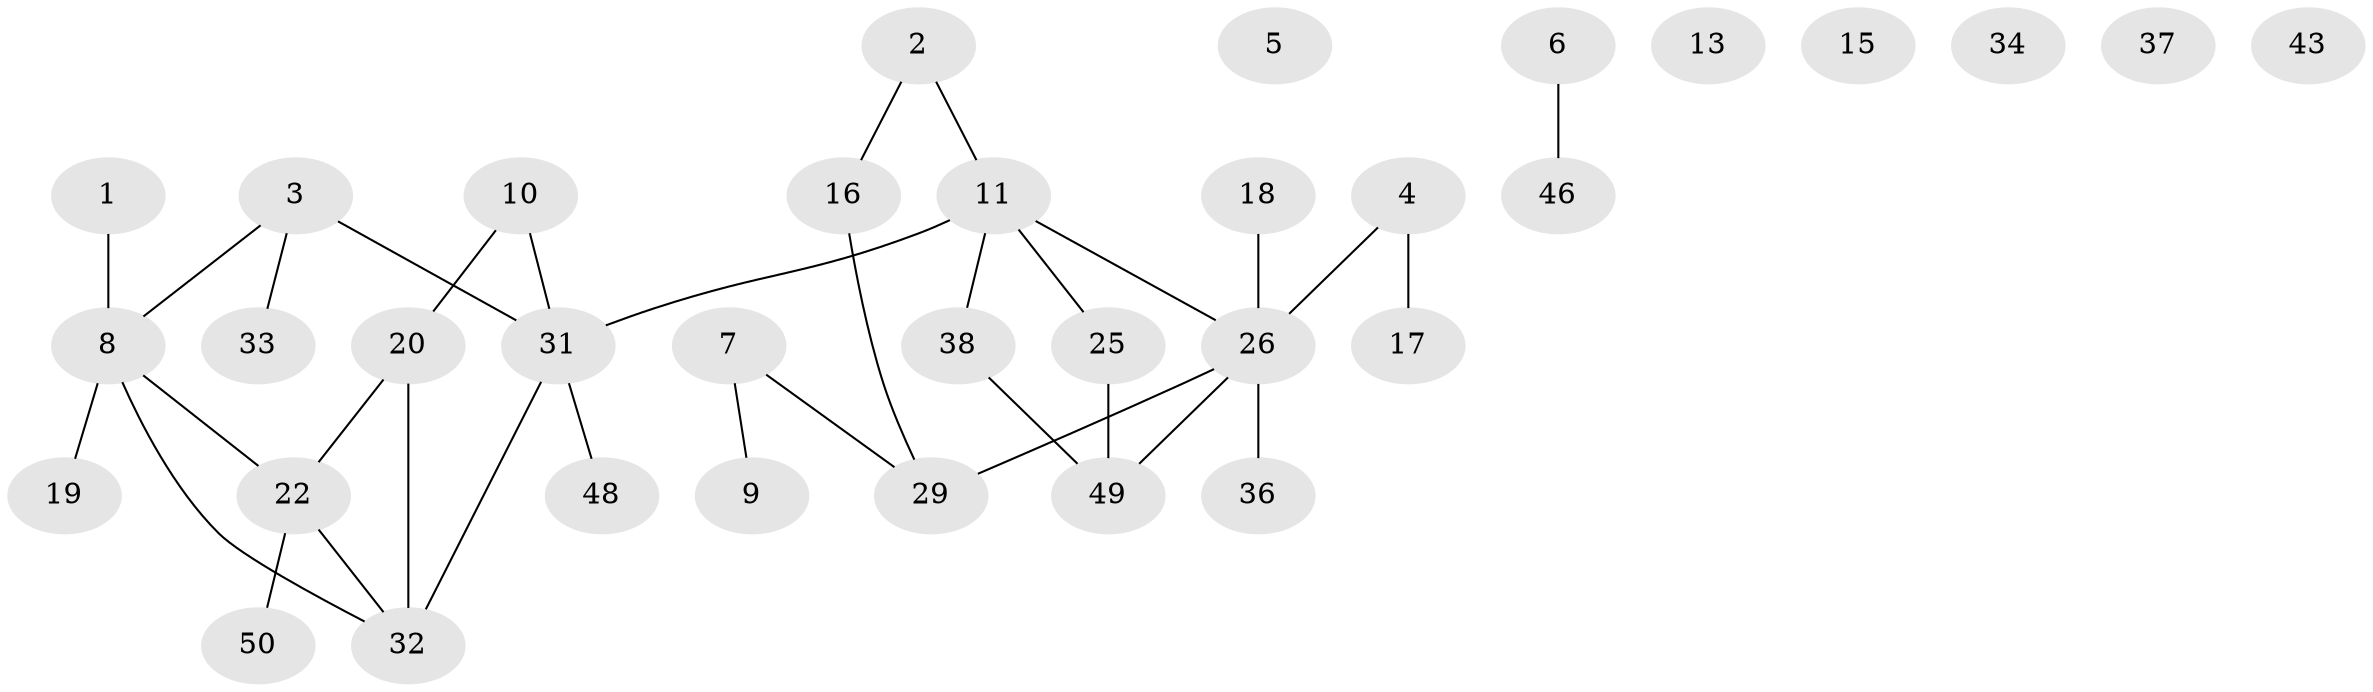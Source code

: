 // original degree distribution, {1: 0.36538461538461536, 2: 0.19230769230769232, 0: 0.07692307692307693, 3: 0.17307692307692307, 4: 0.15384615384615385, 5: 0.038461538461538464}
// Generated by graph-tools (version 1.1) at 2025/41/03/06/25 10:41:19]
// undirected, 34 vertices, 33 edges
graph export_dot {
graph [start="1"]
  node [color=gray90,style=filled];
  1;
  2;
  3 [super="+23"];
  4;
  5;
  6 [super="+35"];
  7 [super="+41"];
  8 [super="+24"];
  9;
  10 [super="+14"];
  11 [super="+12"];
  13;
  15 [super="+28"];
  16 [super="+21"];
  17;
  18;
  19;
  20 [super="+27"];
  22 [super="+40"];
  25 [super="+51"];
  26 [super="+39"];
  29 [super="+30"];
  31 [super="+47"];
  32 [super="+45"];
  33;
  34;
  36 [super="+42"];
  37;
  38 [super="+44"];
  43 [super="+52"];
  46;
  48;
  49;
  50;
  1 -- 8;
  2 -- 16;
  2 -- 11;
  3 -- 31 [weight=2];
  3 -- 33;
  3 -- 8;
  4 -- 17;
  4 -- 26;
  6 -- 46;
  7 -- 9;
  7 -- 29;
  8 -- 22;
  8 -- 19;
  8 -- 32;
  10 -- 20;
  10 -- 31;
  11 -- 26;
  11 -- 38;
  11 -- 31;
  11 -- 25;
  16 -- 29;
  18 -- 26;
  20 -- 32 [weight=2];
  20 -- 22;
  22 -- 32;
  22 -- 50;
  25 -- 49;
  26 -- 49;
  26 -- 36;
  26 -- 29 [weight=2];
  31 -- 48;
  31 -- 32;
  38 -- 49;
}
